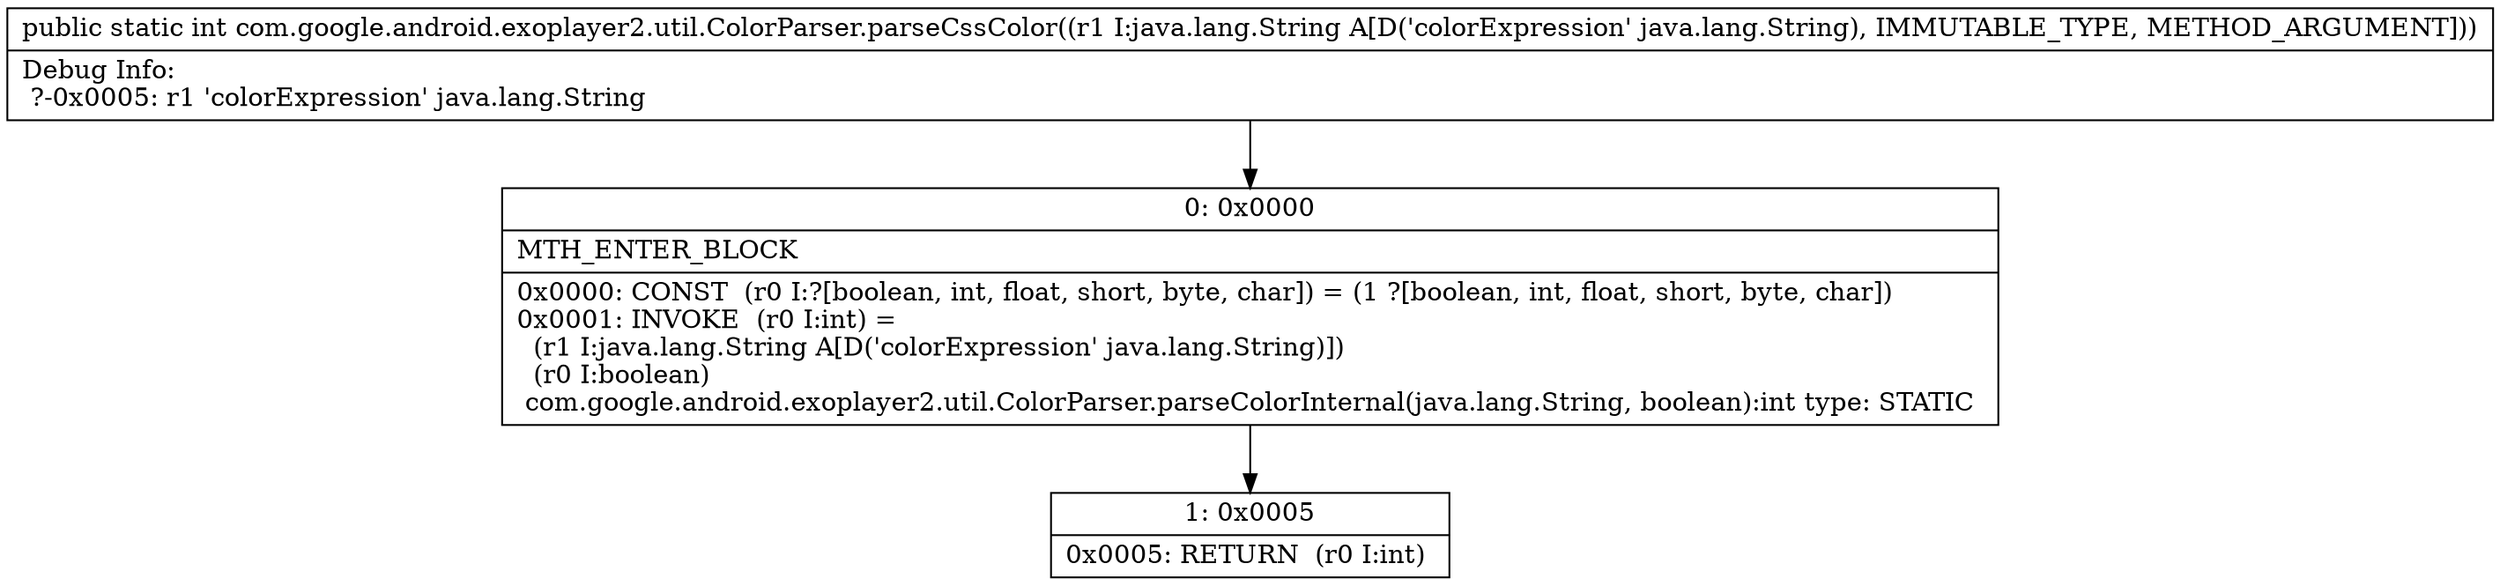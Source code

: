 digraph "CFG forcom.google.android.exoplayer2.util.ColorParser.parseCssColor(Ljava\/lang\/String;)I" {
Node_0 [shape=record,label="{0\:\ 0x0000|MTH_ENTER_BLOCK\l|0x0000: CONST  (r0 I:?[boolean, int, float, short, byte, char]) = (1 ?[boolean, int, float, short, byte, char]) \l0x0001: INVOKE  (r0 I:int) = \l  (r1 I:java.lang.String A[D('colorExpression' java.lang.String)])\l  (r0 I:boolean)\l com.google.android.exoplayer2.util.ColorParser.parseColorInternal(java.lang.String, boolean):int type: STATIC \l}"];
Node_1 [shape=record,label="{1\:\ 0x0005|0x0005: RETURN  (r0 I:int) \l}"];
MethodNode[shape=record,label="{public static int com.google.android.exoplayer2.util.ColorParser.parseCssColor((r1 I:java.lang.String A[D('colorExpression' java.lang.String), IMMUTABLE_TYPE, METHOD_ARGUMENT]))  | Debug Info:\l  ?\-0x0005: r1 'colorExpression' java.lang.String\l}"];
MethodNode -> Node_0;
Node_0 -> Node_1;
}

